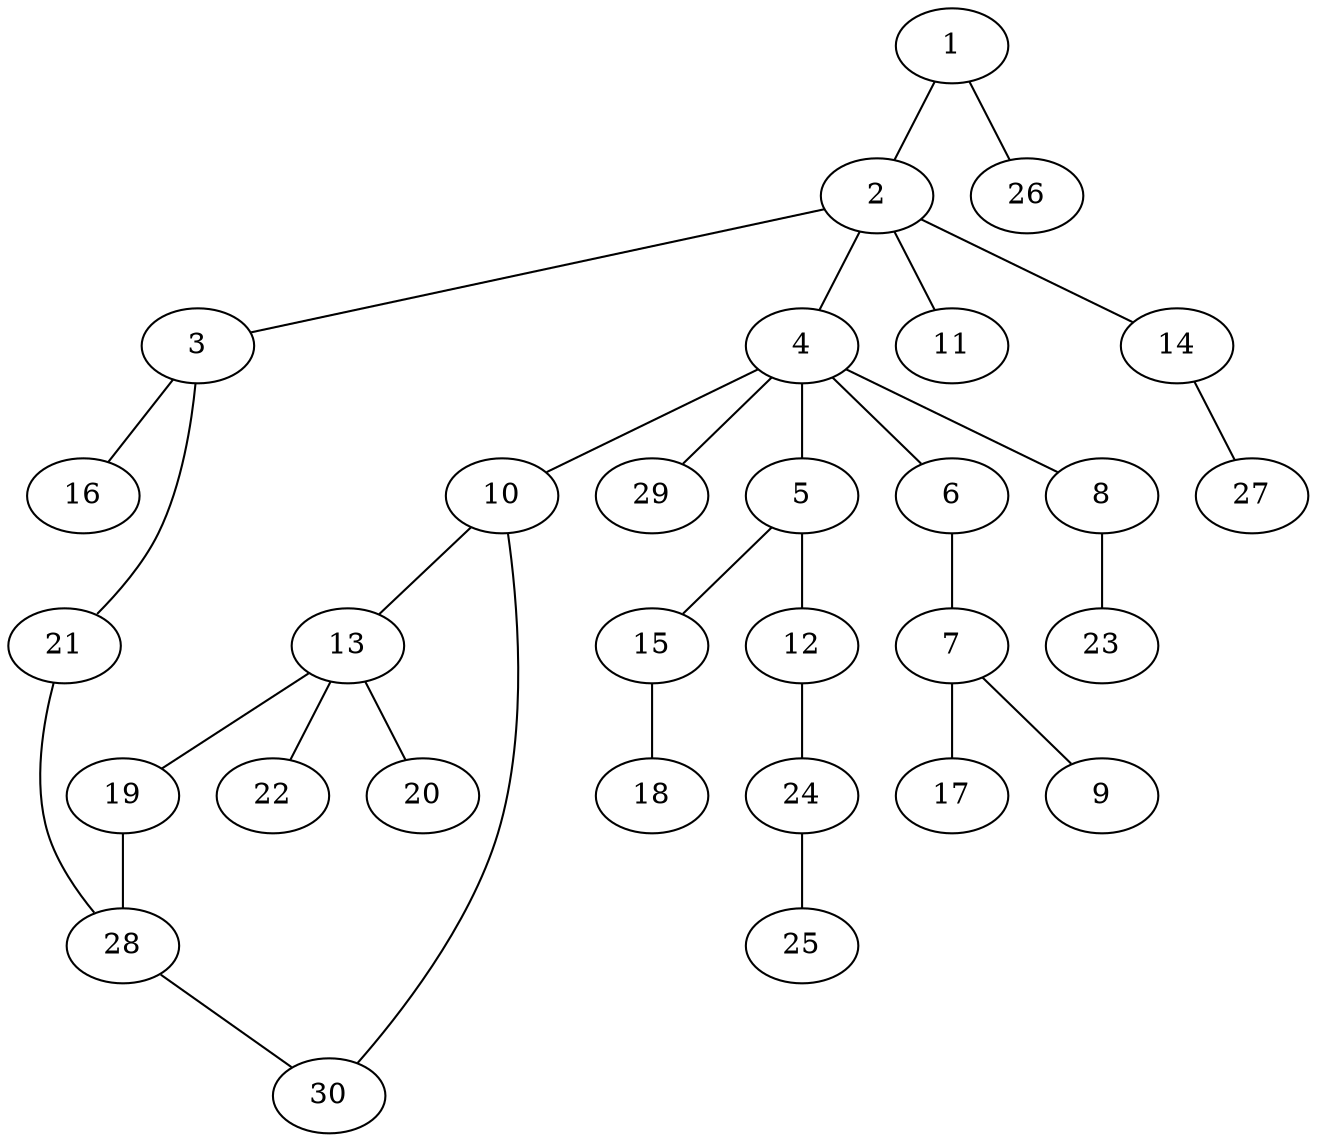 graph graphname {1--2
1--26
2--3
2--4
2--11
2--14
3--16
3--21
4--5
4--6
4--8
4--10
4--29
5--12
5--15
6--7
7--9
7--17
8--23
10--13
10--30
12--24
13--19
13--20
13--22
14--27
15--18
19--28
21--28
24--25
28--30
}